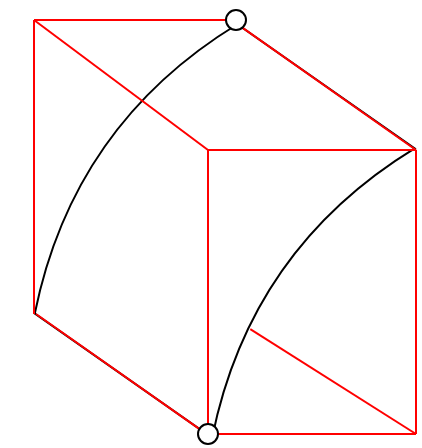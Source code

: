 <mxfile version="16.5.1" type="device"><diagram id="FrXJX4z23IkwEgHiOsGz" name="Page-1"><mxGraphModel dx="461" dy="322" grid="1" gridSize="10" guides="1" tooltips="1" connect="1" arrows="1" fold="1" page="1" pageScale="1" pageWidth="827" pageHeight="1169" math="0" shadow="0"><root><mxCell id="0"/><mxCell id="1" parent="0"/><mxCell id="aAONq3oPD06krK6N9X7D-1" value="" style="shape=dataStorage;whiteSpace=wrap;html=1;fixedSize=1;rotation=35;size=19.25;" parent="1" vertex="1"><mxGeometry x="311.74" y="179.69" width="127.51" height="176.58" as="geometry"/></mxCell><mxCell id="aAONq3oPD06krK6N9X7D-13" value="" style="endArrow=none;html=1;rounded=0;exitX=1;exitY=0.5;exitDx=0;exitDy=0;entryX=0;entryY=0.5;entryDx=0;entryDy=0;strokeColor=#FF0000;" parent="1" target="aAONq3oPD06krK6N9X7D-11" edge="1"><mxGeometry width="50" height="50" relative="1" as="geometry"><mxPoint x="288" y="168" as="sourcePoint"/><mxPoint x="430" y="230" as="targetPoint"/></mxGeometry></mxCell><mxCell id="aAONq3oPD06krK6N9X7D-14" value="" style="endArrow=none;html=1;rounded=0;exitX=0.5;exitY=0;exitDx=0;exitDy=0;strokeColor=#FF0000;" parent="1" edge="1"><mxGeometry width="50" height="50" relative="1" as="geometry"><mxPoint x="288" y="315" as="sourcePoint"/><mxPoint x="288" y="168" as="targetPoint"/></mxGeometry></mxCell><mxCell id="aAONq3oPD06krK6N9X7D-15" value="" style="endArrow=none;html=1;rounded=0;strokeColor=#FF0000;" parent="1" edge="1"><mxGeometry width="50" height="50" relative="1" as="geometry"><mxPoint x="375" y="370" as="sourcePoint"/><mxPoint x="375" y="233" as="targetPoint"/></mxGeometry></mxCell><mxCell id="aAONq3oPD06krK6N9X7D-16" value="" style="endArrow=none;html=1;rounded=0;exitX=1;exitY=0.5;exitDx=0;exitDy=0;entryX=0;entryY=0.5;entryDx=0;entryDy=0;strokeColor=#FF0000;" parent="1" source="aAONq3oPD06krK6N9X7D-2" edge="1"><mxGeometry width="50" height="50" relative="1" as="geometry"><mxPoint x="370" y="330" as="sourcePoint"/><mxPoint x="479" y="375" as="targetPoint"/></mxGeometry></mxCell><mxCell id="aAONq3oPD06krK6N9X7D-17" value="" style="endArrow=none;html=1;rounded=0;entryX=0.878;entryY=0.686;entryDx=0;entryDy=0;entryPerimeter=0;strokeColor=#FF0000;" parent="1" target="aAONq3oPD06krK6N9X7D-1" edge="1"><mxGeometry width="50" height="50" relative="1" as="geometry"><mxPoint x="479" y="375" as="sourcePoint"/><mxPoint x="389.157" y="317.778" as="targetPoint"/></mxGeometry></mxCell><mxCell id="aAONq3oPD06krK6N9X7D-18" value="" style="endArrow=none;html=1;rounded=0;exitX=0;exitY=0.5;exitDx=0;exitDy=0;entryX=1;entryY=0.5;entryDx=0;entryDy=0;strokeColor=#FF0000;" parent="1" edge="1"><mxGeometry width="50" height="50" relative="1" as="geometry"><mxPoint x="479" y="233" as="sourcePoint"/><mxPoint x="375" y="233" as="targetPoint"/></mxGeometry></mxCell><mxCell id="aAONq3oPD06krK6N9X7D-20" value="" style="endArrow=none;html=1;rounded=0;strokeColor=#FF0000;" parent="1" edge="1"><mxGeometry width="50" height="50" relative="1" as="geometry"><mxPoint x="288" y="168" as="sourcePoint"/><mxPoint x="375" y="233" as="targetPoint"/></mxGeometry></mxCell><mxCell id="aAONq3oPD06krK6N9X7D-21" value="" style="endArrow=none;html=1;rounded=0;exitX=0.5;exitY=0;exitDx=0;exitDy=0;strokeColor=#FF0000;" parent="1" edge="1"><mxGeometry width="50" height="50" relative="1" as="geometry"><mxPoint x="479" y="375" as="sourcePoint"/><mxPoint x="479" y="233" as="targetPoint"/></mxGeometry></mxCell><mxCell id="aAONq3oPD06krK6N9X7D-22" value="" style="endArrow=none;html=1;rounded=0;strokeColor=#FF0000;entryX=0.603;entryY=0.052;entryDx=0;entryDy=0;entryPerimeter=0;exitX=0.851;exitY=0.909;exitDx=0;exitDy=0;exitPerimeter=0;" parent="1" source="aAONq3oPD06krK6N9X7D-11" edge="1"><mxGeometry width="50" height="50" relative="1" as="geometry"><mxPoint x="390" y="170" as="sourcePoint"/><mxPoint x="479" y="233" as="targetPoint"/></mxGeometry></mxCell><mxCell id="aAONq3oPD06krK6N9X7D-23" value="" style="endArrow=none;html=1;rounded=0;strokeColor=#FF0000;entryX=0.062;entryY=0.242;entryDx=0;entryDy=0;exitX=0.982;exitY=0.57;exitDx=0;exitDy=0;exitPerimeter=0;entryPerimeter=0;" parent="1" target="aAONq3oPD06krK6N9X7D-2" edge="1"><mxGeometry width="50" height="50" relative="1" as="geometry"><mxPoint x="289" y="315" as="sourcePoint"/><mxPoint x="370" y="300" as="targetPoint"/></mxGeometry></mxCell><mxCell id="aAONq3oPD06krK6N9X7D-11" value="" style="ellipse;whiteSpace=wrap;html=1;aspect=fixed;" parent="1" vertex="1"><mxGeometry x="384" y="163" width="10" height="10" as="geometry"/></mxCell><mxCell id="aAONq3oPD06krK6N9X7D-2" value="" style="ellipse;whiteSpace=wrap;html=1;aspect=fixed;" parent="1" vertex="1"><mxGeometry x="370" y="370" width="10" height="10" as="geometry"/></mxCell></root></mxGraphModel></diagram></mxfile>